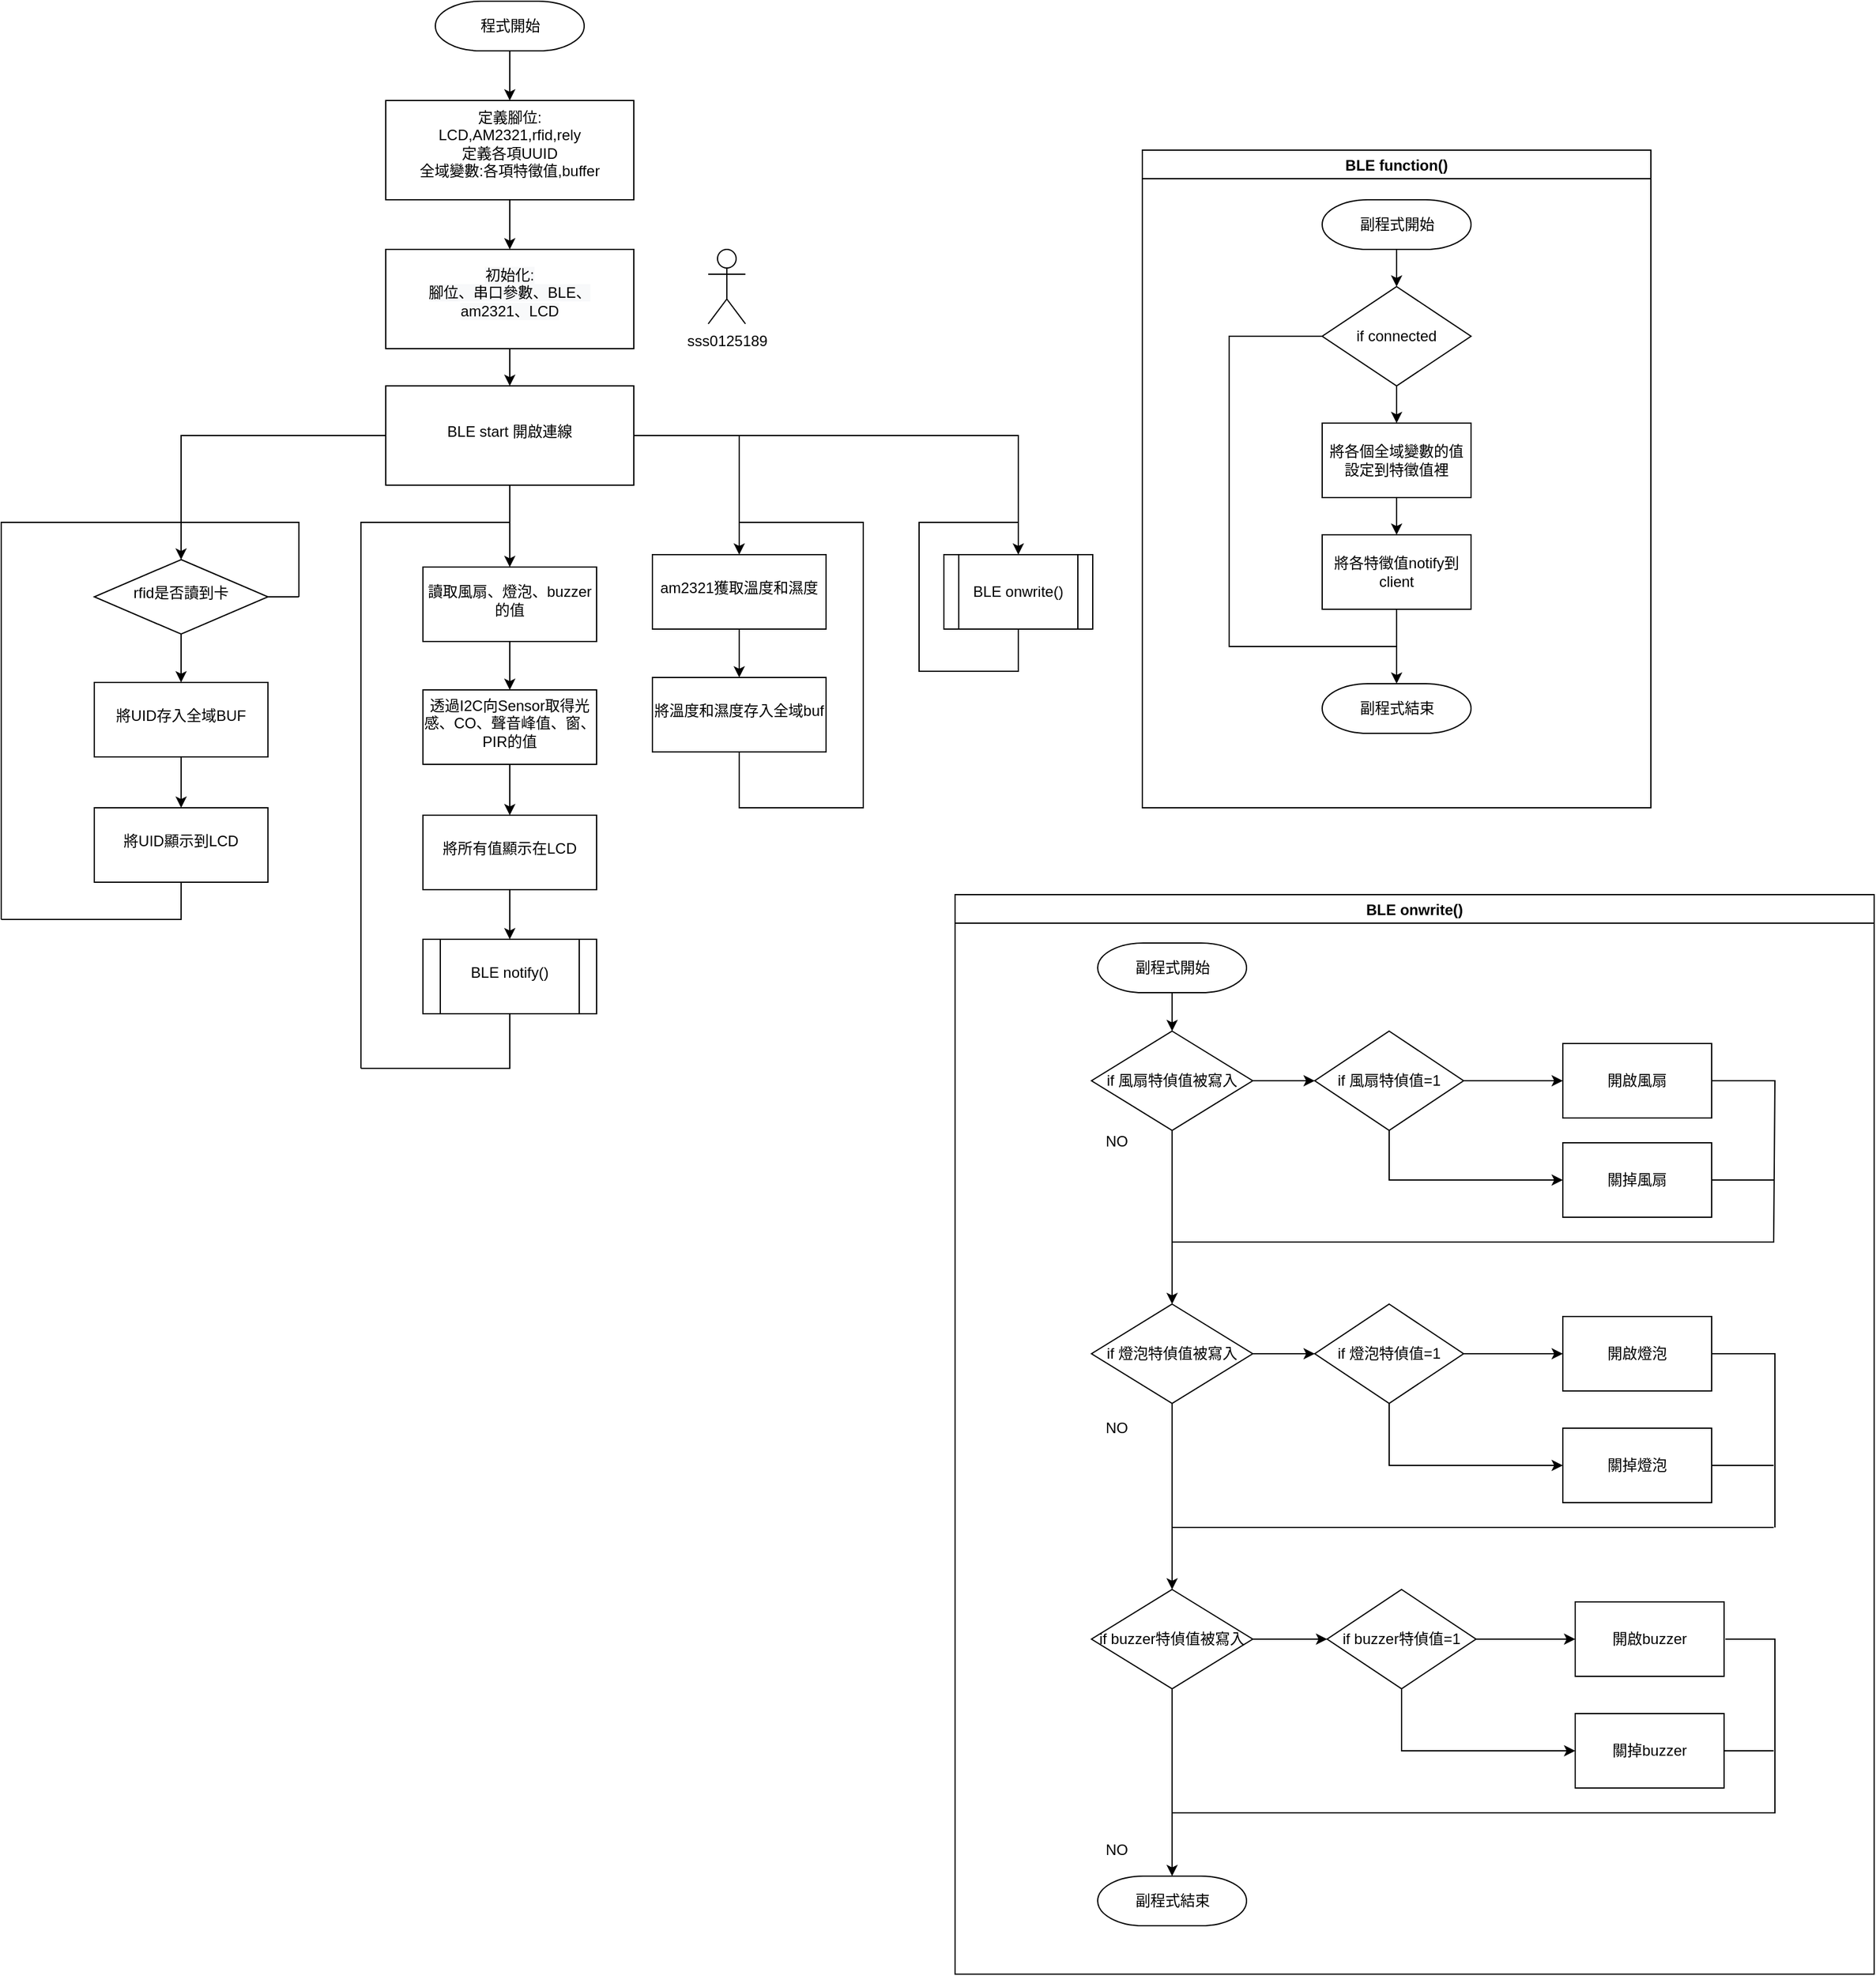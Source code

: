 <mxfile version="17.4.0" type="github">
  <diagram id="6a731a19-8d31-9384-78a2-239565b7b9f0" name="Page-1">
    <mxGraphModel dx="1986" dy="894" grid="1" gridSize="10" guides="1" tooltips="1" connect="1" arrows="1" fold="1" page="1" pageScale="1" pageWidth="1169" pageHeight="827" background="none" math="0" shadow="0">
      <root>
        <mxCell id="0" />
        <mxCell id="1" parent="0" />
        <mxCell id="1aZu8xEIpY2yHkB9_vt9-59" style="edgeStyle=orthogonalEdgeStyle;rounded=0;orthogonalLoop=1;jettySize=auto;html=1;entryX=0.5;entryY=0;entryDx=0;entryDy=0;fontSize=12;" edge="1" parent="1" source="1aZu8xEIpY2yHkB9_vt9-55" target="1aZu8xEIpY2yHkB9_vt9-56">
          <mxGeometry relative="1" as="geometry" />
        </mxCell>
        <mxCell id="1aZu8xEIpY2yHkB9_vt9-55" value="程式開始" style="shape=mxgraph.flowchart.terminator;strokeWidth=1;gradientDirection=north;fontStyle=0;html=1;fillColor=default;strokeColor=default;fontSize=12;" vertex="1" parent="1">
          <mxGeometry x="410" y="40" width="120" height="40" as="geometry" />
        </mxCell>
        <mxCell id="1aZu8xEIpY2yHkB9_vt9-113" value="" style="edgeStyle=orthogonalEdgeStyle;rounded=0;orthogonalLoop=1;jettySize=auto;html=1;fontSize=12;" edge="1" parent="1" source="1aZu8xEIpY2yHkB9_vt9-56" target="1aZu8xEIpY2yHkB9_vt9-112">
          <mxGeometry relative="1" as="geometry" />
        </mxCell>
        <mxCell id="1aZu8xEIpY2yHkB9_vt9-56" value="定義腳位:&lt;br style=&quot;font-size: 12px;&quot;&gt;LCD,AM2321,rfid,rely&lt;br style=&quot;font-size: 12px;&quot;&gt;定義各項UUID&lt;br style=&quot;font-size: 12px;&quot;&gt;全域變數:各項特徵值,buffer" style="rounded=0;whiteSpace=wrap;html=1;align=center;spacingTop=-11;fontSize=12;" vertex="1" parent="1">
          <mxGeometry x="370" y="120" width="200" height="80" as="geometry" />
        </mxCell>
        <mxCell id="1aZu8xEIpY2yHkB9_vt9-68" value="" style="edgeStyle=orthogonalEdgeStyle;rounded=0;orthogonalLoop=1;jettySize=auto;html=1;fontSize=12;" edge="1" parent="1" source="1aZu8xEIpY2yHkB9_vt9-58" target="1aZu8xEIpY2yHkB9_vt9-67">
          <mxGeometry relative="1" as="geometry">
            <Array as="points">
              <mxPoint x="205" y="390" />
            </Array>
          </mxGeometry>
        </mxCell>
        <mxCell id="1aZu8xEIpY2yHkB9_vt9-74" value="" style="edgeStyle=orthogonalEdgeStyle;rounded=0;orthogonalLoop=1;jettySize=auto;html=1;entryX=0.5;entryY=0;entryDx=0;entryDy=0;fontSize=12;" edge="1" parent="1" source="1aZu8xEIpY2yHkB9_vt9-58" target="1aZu8xEIpY2yHkB9_vt9-73">
          <mxGeometry relative="1" as="geometry" />
        </mxCell>
        <mxCell id="1aZu8xEIpY2yHkB9_vt9-93" value="" style="edgeStyle=orthogonalEdgeStyle;rounded=0;orthogonalLoop=1;jettySize=auto;html=1;fontSize=12;" edge="1" parent="1" source="1aZu8xEIpY2yHkB9_vt9-58" target="1aZu8xEIpY2yHkB9_vt9-92">
          <mxGeometry relative="1" as="geometry" />
        </mxCell>
        <mxCell id="1aZu8xEIpY2yHkB9_vt9-156" style="edgeStyle=orthogonalEdgeStyle;rounded=0;orthogonalLoop=1;jettySize=auto;html=1;exitX=1;exitY=0.5;exitDx=0;exitDy=0;fontSize=12;" edge="1" parent="1" source="1aZu8xEIpY2yHkB9_vt9-58" target="1aZu8xEIpY2yHkB9_vt9-157">
          <mxGeometry relative="1" as="geometry">
            <mxPoint x="870" y="680" as="targetPoint" />
          </mxGeometry>
        </mxCell>
        <mxCell id="1aZu8xEIpY2yHkB9_vt9-58" value="BLE start 開啟連線" style="rounded=0;whiteSpace=wrap;html=1;spacingTop=-7;fontSize=12;" vertex="1" parent="1">
          <mxGeometry x="370" y="350" width="200" height="80" as="geometry" />
        </mxCell>
        <mxCell id="1aZu8xEIpY2yHkB9_vt9-71" value="" style="edgeStyle=orthogonalEdgeStyle;rounded=0;orthogonalLoop=1;jettySize=auto;html=1;fontSize=12;" edge="1" parent="1" source="1aZu8xEIpY2yHkB9_vt9-67" target="1aZu8xEIpY2yHkB9_vt9-70">
          <mxGeometry relative="1" as="geometry" />
        </mxCell>
        <mxCell id="1aZu8xEIpY2yHkB9_vt9-67" value="rfid是否讀到卡" style="rhombus;whiteSpace=wrap;html=1;rounded=0;spacingTop=-7;fontSize=12;" vertex="1" parent="1">
          <mxGeometry x="135.04" y="490" width="140" height="60" as="geometry" />
        </mxCell>
        <mxCell id="1aZu8xEIpY2yHkB9_vt9-95" value="" style="edgeStyle=orthogonalEdgeStyle;rounded=0;orthogonalLoop=1;jettySize=auto;html=1;fontSize=12;" edge="1" parent="1" source="1aZu8xEIpY2yHkB9_vt9-70" target="1aZu8xEIpY2yHkB9_vt9-94">
          <mxGeometry relative="1" as="geometry" />
        </mxCell>
        <mxCell id="1aZu8xEIpY2yHkB9_vt9-70" value="將UID存入全域BUF" style="whiteSpace=wrap;html=1;rounded=0;spacingTop=-7;fontSize=12;" vertex="1" parent="1">
          <mxGeometry x="135.04" y="589" width="140" height="60" as="geometry" />
        </mxCell>
        <mxCell id="1aZu8xEIpY2yHkB9_vt9-82" value="" style="edgeStyle=orthogonalEdgeStyle;rounded=0;orthogonalLoop=1;jettySize=auto;html=1;fontSize=12;" edge="1" parent="1" source="1aZu8xEIpY2yHkB9_vt9-73" target="1aZu8xEIpY2yHkB9_vt9-81">
          <mxGeometry relative="1" as="geometry" />
        </mxCell>
        <mxCell id="1aZu8xEIpY2yHkB9_vt9-73" value="am2321獲取溫度和濕度" style="whiteSpace=wrap;html=1;rounded=0;spacingTop=-7;fontSize=12;" vertex="1" parent="1">
          <mxGeometry x="585" y="486" width="140" height="60" as="geometry" />
        </mxCell>
        <mxCell id="1aZu8xEIpY2yHkB9_vt9-81" value="將溫度和濕度存入全域buf" style="whiteSpace=wrap;html=1;rounded=0;spacingTop=-7;fontSize=12;" vertex="1" parent="1">
          <mxGeometry x="585" y="585" width="140" height="60" as="geometry" />
        </mxCell>
        <mxCell id="1aZu8xEIpY2yHkB9_vt9-100" value="" style="edgeStyle=orthogonalEdgeStyle;rounded=0;orthogonalLoop=1;jettySize=auto;html=1;fontSize=12;" edge="1" parent="1" source="1aZu8xEIpY2yHkB9_vt9-92" target="1aZu8xEIpY2yHkB9_vt9-99">
          <mxGeometry relative="1" as="geometry" />
        </mxCell>
        <mxCell id="1aZu8xEIpY2yHkB9_vt9-92" value="讀取風扇、燈泡、buzzer的值" style="whiteSpace=wrap;html=1;rounded=0;spacingTop=-7;fontSize=12;" vertex="1" parent="1">
          <mxGeometry x="400" y="496" width="140" height="60" as="geometry" />
        </mxCell>
        <mxCell id="1aZu8xEIpY2yHkB9_vt9-94" value="將UID顯示到LCD" style="whiteSpace=wrap;html=1;rounded=0;spacingTop=-7;fontSize=12;" vertex="1" parent="1">
          <mxGeometry x="135.04" y="690" width="140" height="60" as="geometry" />
        </mxCell>
        <mxCell id="1aZu8xEIpY2yHkB9_vt9-102" value="" style="edgeStyle=orthogonalEdgeStyle;rounded=0;orthogonalLoop=1;jettySize=auto;html=1;fontSize=12;" edge="1" parent="1" source="1aZu8xEIpY2yHkB9_vt9-99" target="1aZu8xEIpY2yHkB9_vt9-101">
          <mxGeometry relative="1" as="geometry" />
        </mxCell>
        <mxCell id="1aZu8xEIpY2yHkB9_vt9-99" value="透過I2C向Sensor取得&lt;span style=&quot;font-size: 12px&quot;&gt;光感、CO、聲音峰值、窗、PIR的值&lt;/span&gt;" style="whiteSpace=wrap;html=1;rounded=0;spacingTop=-7;fontSize=12;" vertex="1" parent="1">
          <mxGeometry x="400" y="595" width="140" height="60" as="geometry" />
        </mxCell>
        <mxCell id="1aZu8xEIpY2yHkB9_vt9-104" value="" style="edgeStyle=orthogonalEdgeStyle;rounded=0;orthogonalLoop=1;jettySize=auto;html=1;fontSize=12;" edge="1" parent="1" source="1aZu8xEIpY2yHkB9_vt9-101" target="1aZu8xEIpY2yHkB9_vt9-103">
          <mxGeometry relative="1" as="geometry" />
        </mxCell>
        <mxCell id="1aZu8xEIpY2yHkB9_vt9-101" value="將所有值顯示在LCD" style="whiteSpace=wrap;html=1;rounded=0;spacingTop=-7;fontSize=12;" vertex="1" parent="1">
          <mxGeometry x="400" y="696" width="140" height="60" as="geometry" />
        </mxCell>
        <mxCell id="1aZu8xEIpY2yHkB9_vt9-103" value="BLE notify()" style="shape=process;whiteSpace=wrap;html=1;backgroundOutline=1;rounded=0;spacingTop=-7;" vertex="1" parent="1">
          <mxGeometry x="400" y="796" width="140" height="60" as="geometry" />
        </mxCell>
        <mxCell id="1aZu8xEIpY2yHkB9_vt9-110" value="BLE function()" style="swimlane;fontSize=12;strokeColor=default;strokeWidth=1;fillColor=default;" vertex="1" parent="1">
          <mxGeometry x="980" y="160" width="410" height="530" as="geometry">
            <mxRectangle x="980" y="120" width="110" height="23" as="alternateBounds" />
          </mxGeometry>
        </mxCell>
        <mxCell id="1aZu8xEIpY2yHkB9_vt9-111" value="副程式開始" style="shape=mxgraph.flowchart.terminator;strokeWidth=1;gradientDirection=north;fontStyle=0;html=1;fillColor=default;strokeColor=default;fontSize=12;" vertex="1" parent="1aZu8xEIpY2yHkB9_vt9-110">
          <mxGeometry x="145" y="40" width="120" height="40" as="geometry" />
        </mxCell>
        <mxCell id="1aZu8xEIpY2yHkB9_vt9-192" value="將各個全域變數的值設定到特徵值裡" style="whiteSpace=wrap;html=1;strokeWidth=1;gradientDirection=north;fontStyle=0;" vertex="1" parent="1aZu8xEIpY2yHkB9_vt9-110">
          <mxGeometry x="145" y="220" width="120" height="60" as="geometry" />
        </mxCell>
        <mxCell id="1aZu8xEIpY2yHkB9_vt9-197" value="" style="edgeStyle=none;rounded=0;orthogonalLoop=1;jettySize=auto;html=1;fontSize=12;" edge="1" parent="1aZu8xEIpY2yHkB9_vt9-110" source="1aZu8xEIpY2yHkB9_vt9-193" target="1aZu8xEIpY2yHkB9_vt9-196">
          <mxGeometry relative="1" as="geometry" />
        </mxCell>
        <mxCell id="1aZu8xEIpY2yHkB9_vt9-193" value="將各特徵值notify到client" style="whiteSpace=wrap;html=1;strokeWidth=1;gradientDirection=north;fontStyle=0;" vertex="1" parent="1aZu8xEIpY2yHkB9_vt9-110">
          <mxGeometry x="145" y="310" width="120" height="60" as="geometry" />
        </mxCell>
        <mxCell id="1aZu8xEIpY2yHkB9_vt9-194" value="" style="edgeStyle=none;rounded=0;orthogonalLoop=1;jettySize=auto;html=1;fontSize=12;" edge="1" parent="1aZu8xEIpY2yHkB9_vt9-110" source="1aZu8xEIpY2yHkB9_vt9-192" target="1aZu8xEIpY2yHkB9_vt9-193">
          <mxGeometry relative="1" as="geometry" />
        </mxCell>
        <mxCell id="1aZu8xEIpY2yHkB9_vt9-190" value="if connected" style="rhombus;whiteSpace=wrap;html=1;strokeWidth=1;gradientDirection=north;fontStyle=0;" vertex="1" parent="1aZu8xEIpY2yHkB9_vt9-110">
          <mxGeometry x="145" y="110" width="120" height="80" as="geometry" />
        </mxCell>
        <mxCell id="1aZu8xEIpY2yHkB9_vt9-191" value="" style="edgeStyle=none;rounded=0;orthogonalLoop=1;jettySize=auto;html=1;fontSize=12;" edge="1" parent="1aZu8xEIpY2yHkB9_vt9-110" source="1aZu8xEIpY2yHkB9_vt9-111" target="1aZu8xEIpY2yHkB9_vt9-190">
          <mxGeometry relative="1" as="geometry" />
        </mxCell>
        <mxCell id="1aZu8xEIpY2yHkB9_vt9-195" value="" style="edgeStyle=none;rounded=0;orthogonalLoop=1;jettySize=auto;html=1;fontSize=12;entryX=0.5;entryY=0;entryDx=0;entryDy=0;" edge="1" parent="1aZu8xEIpY2yHkB9_vt9-110" source="1aZu8xEIpY2yHkB9_vt9-190" target="1aZu8xEIpY2yHkB9_vt9-192">
          <mxGeometry relative="1" as="geometry" />
        </mxCell>
        <mxCell id="1aZu8xEIpY2yHkB9_vt9-196" value="副程式結束" style="shape=mxgraph.flowchart.terminator;strokeWidth=1;gradientDirection=north;fontStyle=0;html=1;fillColor=default;strokeColor=default;fontSize=12;" vertex="1" parent="1aZu8xEIpY2yHkB9_vt9-110">
          <mxGeometry x="145" y="430" width="120" height="40" as="geometry" />
        </mxCell>
        <mxCell id="1aZu8xEIpY2yHkB9_vt9-199" value="" style="endArrow=none;html=1;rounded=0;fontSize=12;" edge="1" parent="1aZu8xEIpY2yHkB9_vt9-110">
          <mxGeometry width="50" height="50" relative="1" as="geometry">
            <mxPoint x="205" y="400" as="sourcePoint" />
            <mxPoint x="145" y="150" as="targetPoint" />
            <Array as="points">
              <mxPoint x="70" y="400" />
              <mxPoint x="70" y="150" />
            </Array>
          </mxGeometry>
        </mxCell>
        <mxCell id="1aZu8xEIpY2yHkB9_vt9-114" value="" style="edgeStyle=orthogonalEdgeStyle;rounded=0;orthogonalLoop=1;jettySize=auto;html=1;fontSize=12;" edge="1" parent="1" source="1aZu8xEIpY2yHkB9_vt9-112" target="1aZu8xEIpY2yHkB9_vt9-58">
          <mxGeometry relative="1" as="geometry" />
        </mxCell>
        <mxCell id="1aZu8xEIpY2yHkB9_vt9-112" value="&#xa;&#xa;&lt;span style=&quot;color: rgb(0, 0, 0); font-family: helvetica; font-size: 12px; font-style: normal; font-weight: 400; letter-spacing: normal; text-align: center; text-indent: 0px; text-transform: none; word-spacing: 0px; background-color: rgb(248, 249, 250); display: inline; float: none;&quot;&gt;初始化:&lt;/span&gt;&lt;br style=&quot;color: rgb(0, 0, 0); font-family: helvetica; font-size: 12px; font-style: normal; font-weight: 400; letter-spacing: normal; text-align: center; text-indent: 0px; text-transform: none; word-spacing: 0px; background-color: rgb(248, 249, 250);&quot;&gt;&lt;span style=&quot;color: rgb(0, 0, 0); font-family: helvetica; font-size: 12px; font-style: normal; font-weight: 400; letter-spacing: normal; text-align: center; text-indent: 0px; text-transform: none; word-spacing: 0px; background-color: rgb(248, 249, 250); display: inline; float: none;&quot;&gt;腳位、串口參數、BLE、&lt;/span&gt;&lt;br style=&quot;color: rgb(0, 0, 0); font-family: helvetica; font-size: 12px; font-style: normal; font-weight: 400; letter-spacing: normal; text-align: center; text-indent: 0px; text-transform: none; word-spacing: 0px; background-color: rgb(248, 249, 250);&quot;&gt;&lt;span style=&quot;color: rgb(0, 0, 0); font-family: helvetica; font-size: 12px; font-style: normal; font-weight: 400; letter-spacing: normal; text-align: center; text-indent: 0px; text-transform: none; word-spacing: 0px; background-color: rgb(248, 249, 250); display: inline; float: none;&quot;&gt;am2321、LCD&lt;/span&gt;&#xa;&#xa;" style="rounded=0;whiteSpace=wrap;html=1;align=center;spacingTop=-11;fontSize=12;" vertex="1" parent="1">
          <mxGeometry x="370" y="240" width="200" height="80" as="geometry" />
        </mxCell>
        <mxCell id="1aZu8xEIpY2yHkB9_vt9-157" value="BLE onwrite()" style="shape=process;whiteSpace=wrap;html=1;backgroundOutline=1;fontSize=12;" vertex="1" parent="1">
          <mxGeometry x="820" y="486" width="120" height="60" as="geometry" />
        </mxCell>
        <mxCell id="1aZu8xEIpY2yHkB9_vt9-159" value="" style="endArrow=none;html=1;rounded=0;fontSize=12;entryX=0.5;entryY=1;entryDx=0;entryDy=0;" edge="1" parent="1" target="1aZu8xEIpY2yHkB9_vt9-94">
          <mxGeometry width="50" height="50" relative="1" as="geometry">
            <mxPoint x="60" y="780" as="sourcePoint" />
            <mxPoint x="200" y="770" as="targetPoint" />
            <Array as="points">
              <mxPoint x="205" y="780" />
            </Array>
          </mxGeometry>
        </mxCell>
        <mxCell id="1aZu8xEIpY2yHkB9_vt9-160" value="" style="endArrow=none;html=1;rounded=0;fontSize=12;" edge="1" parent="1">
          <mxGeometry width="50" height="50" relative="1" as="geometry">
            <mxPoint x="60" y="780" as="sourcePoint" />
            <mxPoint x="205" y="460" as="targetPoint" />
            <Array as="points">
              <mxPoint x="60" y="460" />
            </Array>
          </mxGeometry>
        </mxCell>
        <mxCell id="1aZu8xEIpY2yHkB9_vt9-165" value="" style="endArrow=none;html=1;rounded=0;fontSize=12;" edge="1" parent="1">
          <mxGeometry width="50" height="50" relative="1" as="geometry">
            <mxPoint x="205" y="460" as="sourcePoint" />
            <mxPoint x="300" y="520" as="targetPoint" />
            <Array as="points">
              <mxPoint x="300" y="460" />
            </Array>
          </mxGeometry>
        </mxCell>
        <mxCell id="1aZu8xEIpY2yHkB9_vt9-166" value="" style="endArrow=none;html=1;rounded=0;fontSize=12;exitX=1;exitY=0.5;exitDx=0;exitDy=0;" edge="1" parent="1" source="1aZu8xEIpY2yHkB9_vt9-67">
          <mxGeometry width="50" height="50" relative="1" as="geometry">
            <mxPoint x="150" y="510" as="sourcePoint" />
            <mxPoint x="300" y="520" as="targetPoint" />
          </mxGeometry>
        </mxCell>
        <mxCell id="1aZu8xEIpY2yHkB9_vt9-171" value="sss0125189" style="shape=umlActor;verticalLabelPosition=bottom;verticalAlign=top;html=1;outlineConnect=0;fontSize=12;" vertex="1" parent="1">
          <mxGeometry x="630" y="240" width="30" height="60" as="geometry" />
        </mxCell>
        <mxCell id="1aZu8xEIpY2yHkB9_vt9-174" value="" style="endArrow=none;html=1;rounded=0;fontSize=12;entryX=0.5;entryY=1;entryDx=0;entryDy=0;" edge="1" parent="1" target="1aZu8xEIpY2yHkB9_vt9-103">
          <mxGeometry width="50" height="50" relative="1" as="geometry">
            <mxPoint x="350" y="900" as="sourcePoint" />
            <mxPoint x="480" y="856" as="targetPoint" />
            <Array as="points">
              <mxPoint x="470" y="900" />
            </Array>
          </mxGeometry>
        </mxCell>
        <mxCell id="1aZu8xEIpY2yHkB9_vt9-175" value="" style="endArrow=none;html=1;rounded=0;fontSize=12;" edge="1" parent="1">
          <mxGeometry width="50" height="50" relative="1" as="geometry">
            <mxPoint x="350" y="900" as="sourcePoint" />
            <mxPoint x="470" y="460" as="targetPoint" />
            <Array as="points">
              <mxPoint x="350" y="460" />
            </Array>
          </mxGeometry>
        </mxCell>
        <mxCell id="1aZu8xEIpY2yHkB9_vt9-176" value="" style="endArrow=none;html=1;rounded=0;fontSize=12;entryX=0.5;entryY=1;entryDx=0;entryDy=0;" edge="1" parent="1" target="1aZu8xEIpY2yHkB9_vt9-81">
          <mxGeometry width="50" height="50" relative="1" as="geometry">
            <mxPoint x="655" y="460" as="sourcePoint" />
            <mxPoint x="755" y="690" as="targetPoint" />
            <Array as="points">
              <mxPoint x="705" y="460" />
              <mxPoint x="755" y="460" />
              <mxPoint x="755" y="690" />
              <mxPoint x="655" y="690" />
            </Array>
          </mxGeometry>
        </mxCell>
        <mxCell id="1aZu8xEIpY2yHkB9_vt9-178" value="" style="endArrow=none;html=1;rounded=0;fontSize=12;exitX=0.5;exitY=1;exitDx=0;exitDy=0;" edge="1" parent="1" source="1aZu8xEIpY2yHkB9_vt9-157">
          <mxGeometry width="50" height="50" relative="1" as="geometry">
            <mxPoint x="800" y="560" as="sourcePoint" />
            <mxPoint x="880" y="460" as="targetPoint" />
            <Array as="points">
              <mxPoint x="880" y="580" />
              <mxPoint x="800" y="580" />
              <mxPoint x="800" y="460" />
            </Array>
          </mxGeometry>
        </mxCell>
        <mxCell id="1aZu8xEIpY2yHkB9_vt9-187" value="BLE onwrite()" style="swimlane;fontSize=12;" vertex="1" parent="1">
          <mxGeometry x="829" y="760" width="741" height="870" as="geometry" />
        </mxCell>
        <mxCell id="1aZu8xEIpY2yHkB9_vt9-201" value="副程式開始" style="shape=mxgraph.flowchart.terminator;strokeWidth=1;gradientDirection=north;fontStyle=0;html=1;fillColor=default;strokeColor=default;fontSize=12;" vertex="1" parent="1aZu8xEIpY2yHkB9_vt9-187">
          <mxGeometry x="115" y="39" width="120" height="40" as="geometry" />
        </mxCell>
        <mxCell id="1aZu8xEIpY2yHkB9_vt9-227" value="" style="edgeStyle=none;rounded=0;orthogonalLoop=1;jettySize=auto;html=1;fontSize=12;" edge="1" parent="1aZu8xEIpY2yHkB9_vt9-187" source="1aZu8xEIpY2yHkB9_vt9-206" target="1aZu8xEIpY2yHkB9_vt9-226">
          <mxGeometry relative="1" as="geometry" />
        </mxCell>
        <mxCell id="1aZu8xEIpY2yHkB9_vt9-229" value="" style="edgeStyle=none;rounded=0;orthogonalLoop=1;jettySize=auto;html=1;fontSize=12;exitX=0.5;exitY=1;exitDx=0;exitDy=0;entryX=0;entryY=0.5;entryDx=0;entryDy=0;" edge="1" parent="1aZu8xEIpY2yHkB9_vt9-187" source="1aZu8xEIpY2yHkB9_vt9-206" target="1aZu8xEIpY2yHkB9_vt9-228">
          <mxGeometry relative="1" as="geometry">
            <Array as="points">
              <mxPoint x="350" y="230" />
            </Array>
          </mxGeometry>
        </mxCell>
        <mxCell id="1aZu8xEIpY2yHkB9_vt9-206" value="if 風扇特偵值=1" style="rhombus;whiteSpace=wrap;html=1;strokeWidth=1;gradientDirection=north;fontStyle=0;" vertex="1" parent="1aZu8xEIpY2yHkB9_vt9-187">
          <mxGeometry x="290" y="110" width="120" height="80" as="geometry" />
        </mxCell>
        <mxCell id="1aZu8xEIpY2yHkB9_vt9-216" value="" style="edgeStyle=none;rounded=0;orthogonalLoop=1;jettySize=auto;html=1;fontSize=12;" edge="1" parent="1aZu8xEIpY2yHkB9_vt9-187" source="1aZu8xEIpY2yHkB9_vt9-213" target="1aZu8xEIpY2yHkB9_vt9-215">
          <mxGeometry relative="1" as="geometry" />
        </mxCell>
        <mxCell id="1aZu8xEIpY2yHkB9_vt9-259" value="" style="edgeStyle=none;rounded=0;orthogonalLoop=1;jettySize=auto;html=1;fontSize=12;" edge="1" parent="1aZu8xEIpY2yHkB9_vt9-187" source="1aZu8xEIpY2yHkB9_vt9-213" target="1aZu8xEIpY2yHkB9_vt9-206">
          <mxGeometry relative="1" as="geometry" />
        </mxCell>
        <mxCell id="1aZu8xEIpY2yHkB9_vt9-213" value="&lt;span&gt;if 風扇特偵值被寫入&lt;/span&gt;" style="rhombus;whiteSpace=wrap;html=1;strokeWidth=1;gradientDirection=north;fontStyle=0;" vertex="1" parent="1aZu8xEIpY2yHkB9_vt9-187">
          <mxGeometry x="110" y="110" width="130" height="80" as="geometry" />
        </mxCell>
        <mxCell id="1aZu8xEIpY2yHkB9_vt9-214" value="" style="edgeStyle=none;rounded=0;orthogonalLoop=1;jettySize=auto;html=1;fontSize=12;" edge="1" parent="1aZu8xEIpY2yHkB9_vt9-187" source="1aZu8xEIpY2yHkB9_vt9-201" target="1aZu8xEIpY2yHkB9_vt9-213">
          <mxGeometry relative="1" as="geometry" />
        </mxCell>
        <mxCell id="1aZu8xEIpY2yHkB9_vt9-239" style="edgeStyle=none;rounded=0;orthogonalLoop=1;jettySize=auto;html=1;entryX=0;entryY=0.5;entryDx=0;entryDy=0;fontSize=12;" edge="1" parent="1aZu8xEIpY2yHkB9_vt9-187" source="1aZu8xEIpY2yHkB9_vt9-215" target="1aZu8xEIpY2yHkB9_vt9-235">
          <mxGeometry relative="1" as="geometry" />
        </mxCell>
        <mxCell id="1aZu8xEIpY2yHkB9_vt9-215" value="&lt;span&gt;if 燈泡特偵值被寫入&lt;/span&gt;" style="rhombus;whiteSpace=wrap;html=1;strokeWidth=1;gradientDirection=north;fontStyle=0;" vertex="1" parent="1aZu8xEIpY2yHkB9_vt9-187">
          <mxGeometry x="110" y="330" width="130" height="80" as="geometry" />
        </mxCell>
        <mxCell id="1aZu8xEIpY2yHkB9_vt9-224" value="" style="edgeStyle=none;rounded=0;orthogonalLoop=1;jettySize=auto;html=1;fontSize=12;" edge="1" parent="1aZu8xEIpY2yHkB9_vt9-187" source="1aZu8xEIpY2yHkB9_vt9-217" target="1aZu8xEIpY2yHkB9_vt9-223">
          <mxGeometry relative="1" as="geometry" />
        </mxCell>
        <mxCell id="1aZu8xEIpY2yHkB9_vt9-251" style="edgeStyle=none;rounded=0;orthogonalLoop=1;jettySize=auto;html=1;entryX=0;entryY=0.5;entryDx=0;entryDy=0;fontSize=12;" edge="1" parent="1aZu8xEIpY2yHkB9_vt9-187" source="1aZu8xEIpY2yHkB9_vt9-217" target="1aZu8xEIpY2yHkB9_vt9-246">
          <mxGeometry relative="1" as="geometry" />
        </mxCell>
        <mxCell id="1aZu8xEIpY2yHkB9_vt9-217" value="&lt;span&gt;if buzzer特偵值被寫入&lt;/span&gt;" style="rhombus;whiteSpace=wrap;html=1;strokeWidth=1;gradientDirection=north;fontStyle=0;" vertex="1" parent="1aZu8xEIpY2yHkB9_vt9-187">
          <mxGeometry x="110" y="560" width="130" height="80" as="geometry" />
        </mxCell>
        <mxCell id="1aZu8xEIpY2yHkB9_vt9-218" value="" style="edgeStyle=none;rounded=0;orthogonalLoop=1;jettySize=auto;html=1;fontSize=12;" edge="1" parent="1aZu8xEIpY2yHkB9_vt9-187" source="1aZu8xEIpY2yHkB9_vt9-215" target="1aZu8xEIpY2yHkB9_vt9-217">
          <mxGeometry relative="1" as="geometry" />
        </mxCell>
        <mxCell id="1aZu8xEIpY2yHkB9_vt9-219" value="NO" style="text;html=1;align=center;verticalAlign=middle;resizable=0;points=[];autosize=1;strokeColor=none;fillColor=none;fontSize=12;" vertex="1" parent="1aZu8xEIpY2yHkB9_vt9-187">
          <mxGeometry x="115" y="189" width="30" height="20" as="geometry" />
        </mxCell>
        <mxCell id="1aZu8xEIpY2yHkB9_vt9-222" value="NO" style="text;html=1;align=center;verticalAlign=middle;resizable=0;points=[];autosize=1;strokeColor=none;fillColor=none;fontSize=12;" vertex="1" parent="1aZu8xEIpY2yHkB9_vt9-187">
          <mxGeometry x="115" y="420" width="30" height="20" as="geometry" />
        </mxCell>
        <mxCell id="1aZu8xEIpY2yHkB9_vt9-221" value="NO" style="text;html=1;align=center;verticalAlign=middle;resizable=0;points=[];autosize=1;strokeColor=none;fillColor=none;fontSize=12;" vertex="1" parent="1aZu8xEIpY2yHkB9_vt9-187">
          <mxGeometry x="115" y="760" width="30" height="20" as="geometry" />
        </mxCell>
        <mxCell id="1aZu8xEIpY2yHkB9_vt9-223" value="副程式結束" style="shape=mxgraph.flowchart.terminator;strokeWidth=1;gradientDirection=north;fontStyle=0;html=1;fillColor=default;strokeColor=default;fontSize=12;" vertex="1" parent="1aZu8xEIpY2yHkB9_vt9-187">
          <mxGeometry x="115" y="791" width="120" height="40" as="geometry" />
        </mxCell>
        <mxCell id="1aZu8xEIpY2yHkB9_vt9-226" value="開啟風扇" style="whiteSpace=wrap;html=1;strokeWidth=1;gradientDirection=north;fontStyle=0;" vertex="1" parent="1aZu8xEIpY2yHkB9_vt9-187">
          <mxGeometry x="490" y="120" width="120" height="60" as="geometry" />
        </mxCell>
        <mxCell id="1aZu8xEIpY2yHkB9_vt9-228" value="關掉風扇" style="whiteSpace=wrap;html=1;strokeWidth=1;gradientDirection=north;fontStyle=0;" vertex="1" parent="1aZu8xEIpY2yHkB9_vt9-187">
          <mxGeometry x="490" y="200" width="120" height="60" as="geometry" />
        </mxCell>
        <mxCell id="1aZu8xEIpY2yHkB9_vt9-231" value="" style="endArrow=none;html=1;rounded=0;fontSize=12;entryX=1;entryY=0.5;entryDx=0;entryDy=0;" edge="1" parent="1aZu8xEIpY2yHkB9_vt9-187" target="1aZu8xEIpY2yHkB9_vt9-226">
          <mxGeometry width="50" height="50" relative="1" as="geometry">
            <mxPoint x="175" y="280" as="sourcePoint" />
            <mxPoint x="610" y="121" as="targetPoint" />
            <Array as="points">
              <mxPoint x="660" y="280" />
              <mxPoint x="661" y="150" />
            </Array>
          </mxGeometry>
        </mxCell>
        <mxCell id="1aZu8xEIpY2yHkB9_vt9-232" value="" style="endArrow=none;html=1;rounded=0;fontSize=12;exitX=1;exitY=0.5;exitDx=0;exitDy=0;" edge="1" parent="1aZu8xEIpY2yHkB9_vt9-187" source="1aZu8xEIpY2yHkB9_vt9-228">
          <mxGeometry width="50" height="50" relative="1" as="geometry">
            <mxPoint x="620" y="200" as="sourcePoint" />
            <mxPoint x="660" y="230" as="targetPoint" />
          </mxGeometry>
        </mxCell>
        <mxCell id="1aZu8xEIpY2yHkB9_vt9-235" value="if 燈泡特偵值=1" style="rhombus;whiteSpace=wrap;html=1;strokeWidth=1;gradientDirection=north;fontStyle=0;" vertex="1" parent="1aZu8xEIpY2yHkB9_vt9-187">
          <mxGeometry x="290" y="330" width="120" height="80" as="geometry" />
        </mxCell>
        <mxCell id="1aZu8xEIpY2yHkB9_vt9-236" value="開啟燈泡" style="whiteSpace=wrap;html=1;strokeWidth=1;gradientDirection=north;fontStyle=0;" vertex="1" parent="1aZu8xEIpY2yHkB9_vt9-187">
          <mxGeometry x="490" y="340" width="120" height="60" as="geometry" />
        </mxCell>
        <mxCell id="1aZu8xEIpY2yHkB9_vt9-233" value="" style="edgeStyle=none;rounded=0;orthogonalLoop=1;jettySize=auto;html=1;fontSize=12;" edge="1" parent="1aZu8xEIpY2yHkB9_vt9-187" source="1aZu8xEIpY2yHkB9_vt9-235" target="1aZu8xEIpY2yHkB9_vt9-236">
          <mxGeometry relative="1" as="geometry" />
        </mxCell>
        <mxCell id="1aZu8xEIpY2yHkB9_vt9-237" value="關掉燈泡" style="whiteSpace=wrap;html=1;strokeWidth=1;gradientDirection=north;fontStyle=0;" vertex="1" parent="1aZu8xEIpY2yHkB9_vt9-187">
          <mxGeometry x="490" y="430" width="120" height="60" as="geometry" />
        </mxCell>
        <mxCell id="1aZu8xEIpY2yHkB9_vt9-234" value="" style="edgeStyle=none;rounded=0;orthogonalLoop=1;jettySize=auto;html=1;fontSize=12;exitX=0.5;exitY=1;exitDx=0;exitDy=0;entryX=0;entryY=0.5;entryDx=0;entryDy=0;" edge="1" parent="1aZu8xEIpY2yHkB9_vt9-187" source="1aZu8xEIpY2yHkB9_vt9-235" target="1aZu8xEIpY2yHkB9_vt9-237">
          <mxGeometry relative="1" as="geometry">
            <Array as="points">
              <mxPoint x="350" y="460" />
            </Array>
          </mxGeometry>
        </mxCell>
        <mxCell id="1aZu8xEIpY2yHkB9_vt9-238" value="" style="endArrow=none;html=1;rounded=0;fontSize=12;exitX=1;exitY=0.5;exitDx=0;exitDy=0;" edge="1" parent="1aZu8xEIpY2yHkB9_vt9-187" source="1aZu8xEIpY2yHkB9_vt9-237">
          <mxGeometry width="50" height="50" relative="1" as="geometry">
            <mxPoint x="-240" y="-270" as="sourcePoint" />
            <mxPoint x="660" y="460" as="targetPoint" />
          </mxGeometry>
        </mxCell>
        <mxCell id="1aZu8xEIpY2yHkB9_vt9-244" value="" style="endArrow=none;html=1;rounded=0;fontSize=12;" edge="1" parent="1aZu8xEIpY2yHkB9_vt9-187">
          <mxGeometry width="50" height="50" relative="1" as="geometry">
            <mxPoint x="175" y="510" as="sourcePoint" />
            <mxPoint x="660" y="510" as="targetPoint" />
          </mxGeometry>
        </mxCell>
        <mxCell id="1aZu8xEIpY2yHkB9_vt9-246" value="if buzzer特偵值=1" style="rhombus;whiteSpace=wrap;html=1;strokeWidth=1;gradientDirection=north;fontStyle=0;" vertex="1" parent="1aZu8xEIpY2yHkB9_vt9-187">
          <mxGeometry x="300" y="560" width="120" height="80" as="geometry" />
        </mxCell>
        <mxCell id="1aZu8xEIpY2yHkB9_vt9-247" value="開啟buzzer" style="whiteSpace=wrap;html=1;strokeWidth=1;gradientDirection=north;fontStyle=0;" vertex="1" parent="1aZu8xEIpY2yHkB9_vt9-187">
          <mxGeometry x="500" y="570" width="120" height="60" as="geometry" />
        </mxCell>
        <mxCell id="1aZu8xEIpY2yHkB9_vt9-248" value="" style="edgeStyle=none;rounded=0;orthogonalLoop=1;jettySize=auto;html=1;fontSize=12;" edge="1" parent="1aZu8xEIpY2yHkB9_vt9-187" source="1aZu8xEIpY2yHkB9_vt9-246" target="1aZu8xEIpY2yHkB9_vt9-247">
          <mxGeometry relative="1" as="geometry" />
        </mxCell>
        <mxCell id="1aZu8xEIpY2yHkB9_vt9-249" value="關掉buzzer" style="whiteSpace=wrap;html=1;strokeWidth=1;gradientDirection=north;fontStyle=0;" vertex="1" parent="1aZu8xEIpY2yHkB9_vt9-187">
          <mxGeometry x="500" y="660" width="120" height="60" as="geometry" />
        </mxCell>
        <mxCell id="1aZu8xEIpY2yHkB9_vt9-250" value="" style="edgeStyle=none;rounded=0;orthogonalLoop=1;jettySize=auto;html=1;fontSize=12;exitX=0.5;exitY=1;exitDx=0;exitDy=0;entryX=0;entryY=0.5;entryDx=0;entryDy=0;" edge="1" parent="1aZu8xEIpY2yHkB9_vt9-187" source="1aZu8xEIpY2yHkB9_vt9-246" target="1aZu8xEIpY2yHkB9_vt9-249">
          <mxGeometry relative="1" as="geometry">
            <Array as="points">
              <mxPoint x="360" y="690" />
            </Array>
          </mxGeometry>
        </mxCell>
        <mxCell id="1aZu8xEIpY2yHkB9_vt9-253" value="" style="endArrow=none;html=1;rounded=0;fontSize=12;exitX=1;exitY=0.5;exitDx=0;exitDy=0;" edge="1" parent="1aZu8xEIpY2yHkB9_vt9-187" source="1aZu8xEIpY2yHkB9_vt9-249">
          <mxGeometry width="50" height="50" relative="1" as="geometry">
            <mxPoint x="590" y="770" as="sourcePoint" />
            <mxPoint x="660" y="690" as="targetPoint" />
          </mxGeometry>
        </mxCell>
        <mxCell id="1aZu8xEIpY2yHkB9_vt9-241" value="" style="endArrow=none;html=1;rounded=0;fontSize=12;exitX=1;exitY=0.5;exitDx=0;exitDy=0;" edge="1" parent="1" source="1aZu8xEIpY2yHkB9_vt9-236">
          <mxGeometry width="50" height="50" relative="1" as="geometry">
            <mxPoint x="1330" y="1090" as="sourcePoint" />
            <mxPoint x="1490" y="1270" as="targetPoint" />
            <Array as="points">
              <mxPoint x="1490" y="1130" />
              <mxPoint x="1490" y="1180" />
            </Array>
          </mxGeometry>
        </mxCell>
        <mxCell id="1aZu8xEIpY2yHkB9_vt9-245" value="" style="endArrow=none;html=1;rounded=0;fontSize=12;" edge="1" parent="1">
          <mxGeometry width="50" height="50" relative="1" as="geometry">
            <mxPoint x="1010" y="1270" as="sourcePoint" />
            <mxPoint x="1010" y="1270" as="targetPoint" />
            <Array as="points">
              <mxPoint x="1010" y="1270" />
            </Array>
          </mxGeometry>
        </mxCell>
        <mxCell id="1aZu8xEIpY2yHkB9_vt9-254" value="" style="endArrow=none;html=1;rounded=0;fontSize=12;entryX=1;entryY=0.5;entryDx=0;entryDy=0;" edge="1" parent="1">
          <mxGeometry width="50" height="50" relative="1" as="geometry">
            <mxPoint x="1490" y="1450" as="sourcePoint" />
            <mxPoint x="1450" y="1360" as="targetPoint" />
            <Array as="points">
              <mxPoint x="1490" y="1360" />
            </Array>
          </mxGeometry>
        </mxCell>
        <mxCell id="1aZu8xEIpY2yHkB9_vt9-255" value="" style="endArrow=none;html=1;rounded=0;fontSize=12;" edge="1" parent="1">
          <mxGeometry width="50" height="50" relative="1" as="geometry">
            <mxPoint x="1004" y="1500" as="sourcePoint" />
            <mxPoint x="1490" y="1450" as="targetPoint" />
            <Array as="points">
              <mxPoint x="1490" y="1500" />
            </Array>
          </mxGeometry>
        </mxCell>
      </root>
    </mxGraphModel>
  </diagram>
</mxfile>
